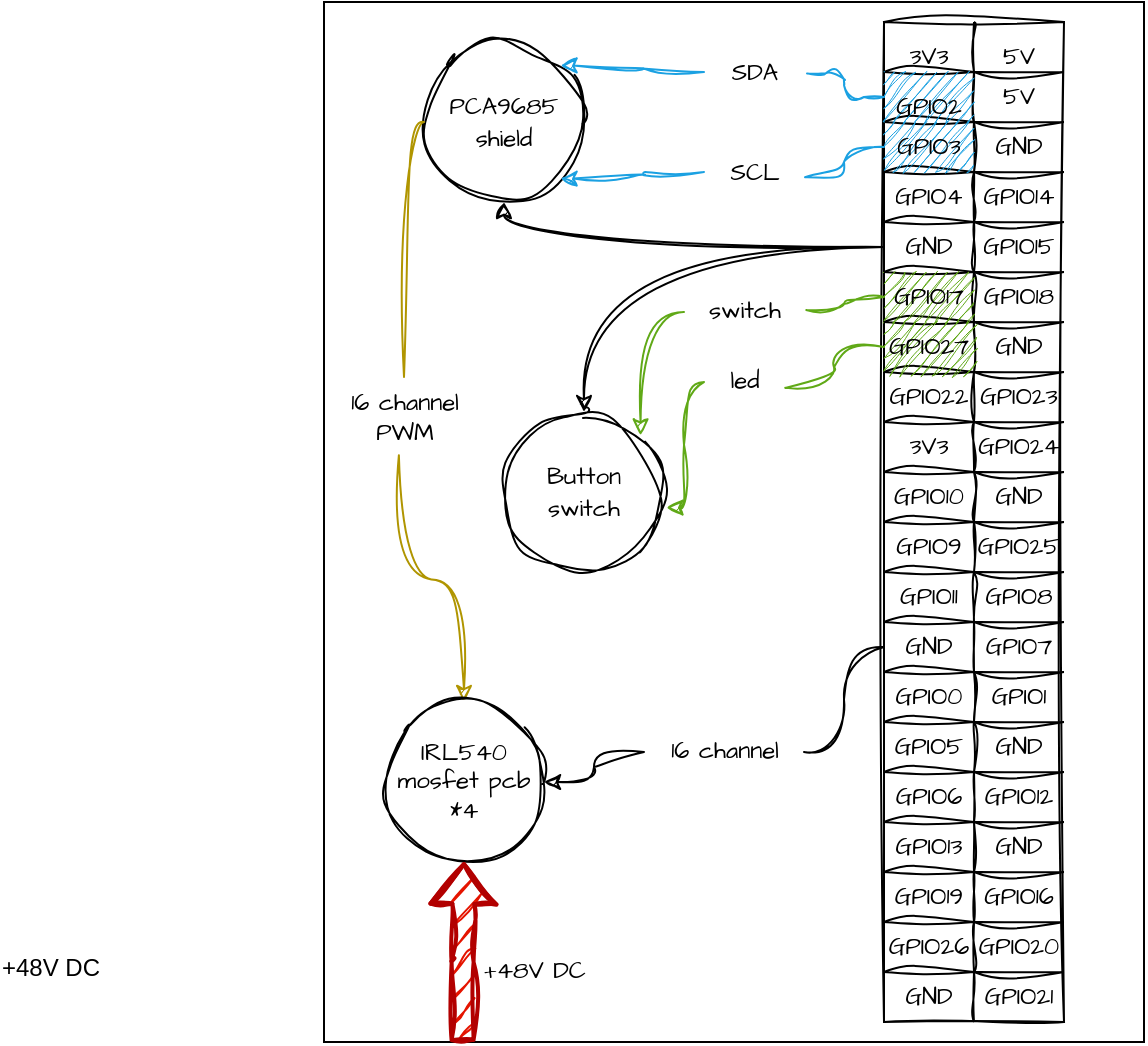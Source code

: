 <mxfile>
    <diagram id="WHN7KJUo0XjJs8HCU2_Z" name="Page-1">
        <mxGraphModel dx="487" dy="577" grid="1" gridSize="10" guides="1" tooltips="1" connect="1" arrows="1" fold="1" page="1" pageScale="1" pageWidth="827" pageHeight="1169" math="0" shadow="0">
            <root>
                <mxCell id="0"/>
                <mxCell id="1" parent="0"/>
                <mxCell id="95" value="" style="rounded=0;whiteSpace=wrap;html=1;fontSize=12;fillStyle=auto;" parent="1" vertex="1">
                    <mxGeometry x="200" y="140" width="410" height="520" as="geometry"/>
                </mxCell>
                <mxCell id="2" value="" style="shape=table;html=1;whiteSpace=wrap;startSize=0;container=1;collapsible=0;childLayout=tableLayout;hachureGap=4;fontFamily=Architects Daughter;fontSource=https%3A%2F%2Ffonts.googleapis.com%2Fcss%3Ffamily%3DArchitects%2BDaughter;fontSize=12;sketch=1;curveFitting=1;jiggle=2;" parent="1" vertex="1">
                    <mxGeometry x="480" y="150" width="90" height="500" as="geometry"/>
                </mxCell>
                <mxCell id="65" style="shape=tableRow;horizontal=0;startSize=0;swimlaneHead=0;swimlaneBody=0;top=0;left=0;bottom=0;right=0;collapsible=0;dropTarget=0;fillColor=none;points=[[0,0.5],[1,0.5]];portConstraint=eastwest;hachureGap=4;fontFamily=Architects Daughter;fontSource=https%3A%2F%2Ffonts.googleapis.com%2Fcss%3Ffamily%3DArchitects%2BDaughter;fontSize=20;sketch=1;curveFitting=1;jiggle=2;" parent="2" vertex="1">
                    <mxGeometry width="90" height="25" as="geometry"/>
                </mxCell>
                <mxCell id="66" value="&lt;font style=&quot;font-size: 12px;&quot;&gt;3V3&lt;/font&gt;" style="shape=partialRectangle;html=1;whiteSpace=wrap;connectable=0;fillColor=none;top=0;left=0;bottom=0;right=0;overflow=hidden;hachureGap=4;fontFamily=Architects Daughter;fontSource=https%3A%2F%2Ffonts.googleapis.com%2Fcss%3Ffamily%3DArchitects%2BDaughter;fontSize=20;sketch=1;curveFitting=1;jiggle=2;" parent="65" vertex="1">
                    <mxGeometry width="45" height="25" as="geometry">
                        <mxRectangle width="45" height="25" as="alternateBounds"/>
                    </mxGeometry>
                </mxCell>
                <mxCell id="67" value="&lt;font style=&quot;font-size: 12px;&quot;&gt;5V&lt;/font&gt;" style="shape=partialRectangle;html=1;whiteSpace=wrap;connectable=0;fillColor=none;top=0;left=0;bottom=0;right=0;overflow=hidden;hachureGap=4;fontFamily=Architects Daughter;fontSource=https%3A%2F%2Ffonts.googleapis.com%2Fcss%3Ffamily%3DArchitects%2BDaughter;fontSize=20;sketch=1;curveFitting=1;jiggle=2;" parent="65" vertex="1">
                    <mxGeometry x="45" width="45" height="25" as="geometry">
                        <mxRectangle width="45" height="25" as="alternateBounds"/>
                    </mxGeometry>
                </mxCell>
                <mxCell id="62" style="shape=tableRow;horizontal=0;startSize=0;swimlaneHead=0;swimlaneBody=0;top=0;left=0;bottom=0;right=0;collapsible=0;dropTarget=0;fillColor=none;points=[[0,0.5],[1,0.5]];portConstraint=eastwest;hachureGap=4;fontFamily=Architects Daughter;fontSource=https%3A%2F%2Ffonts.googleapis.com%2Fcss%3Ffamily%3DArchitects%2BDaughter;fontSize=20;sketch=1;curveFitting=1;jiggle=2;" parent="2" vertex="1">
                    <mxGeometry y="25" width="90" height="25" as="geometry"/>
                </mxCell>
                <mxCell id="63" value="&lt;font color=&quot;#000000&quot; style=&quot;font-size: 12px;&quot;&gt;GPIO2&lt;/font&gt;" style="shape=partialRectangle;html=1;whiteSpace=wrap;connectable=0;fillColor=#1BA1E2;top=0;left=0;bottom=0;right=0;overflow=hidden;hachureGap=4;fontFamily=Architects Daughter;fontSource=https%3A%2F%2Ffonts.googleapis.com%2Fcss%3Ffamily%3DArchitects%2BDaughter;fontSize=20;fontColor=#ffffff;strokeColor=#006EAF;sketch=1;curveFitting=1;jiggle=2;" parent="62" vertex="1">
                    <mxGeometry width="45" height="25" as="geometry">
                        <mxRectangle width="45" height="25" as="alternateBounds"/>
                    </mxGeometry>
                </mxCell>
                <mxCell id="64" value="5V" style="shape=partialRectangle;html=1;whiteSpace=wrap;connectable=0;fillColor=none;top=0;left=0;bottom=0;right=0;overflow=hidden;hachureGap=4;fontFamily=Architects Daughter;fontSource=https%3A%2F%2Ffonts.googleapis.com%2Fcss%3Ffamily%3DArchitects%2BDaughter;fontSize=12;sketch=1;curveFitting=1;jiggle=2;" parent="62" vertex="1">
                    <mxGeometry x="45" width="45" height="25" as="geometry">
                        <mxRectangle width="45" height="25" as="alternateBounds"/>
                    </mxGeometry>
                </mxCell>
                <mxCell id="59" style="shape=tableRow;horizontal=0;startSize=0;swimlaneHead=0;swimlaneBody=0;top=0;left=0;bottom=0;right=0;collapsible=0;dropTarget=0;fillColor=none;points=[[0,0.5],[1,0.5]];portConstraint=eastwest;hachureGap=4;fontFamily=Architects Daughter;fontSource=https%3A%2F%2Ffonts.googleapis.com%2Fcss%3Ffamily%3DArchitects%2BDaughter;fontSize=20;sketch=1;curveFitting=1;jiggle=2;" parent="2" vertex="1">
                    <mxGeometry y="50" width="90" height="25" as="geometry"/>
                </mxCell>
                <mxCell id="60" value="&lt;font color=&quot;#000000&quot;&gt;GPIO3&lt;/font&gt;" style="shape=partialRectangle;html=1;whiteSpace=wrap;connectable=0;fillColor=#1ba1e2;top=0;left=0;bottom=0;right=0;overflow=hidden;hachureGap=4;fontFamily=Architects Daughter;fontSource=https%3A%2F%2Ffonts.googleapis.com%2Fcss%3Ffamily%3DArchitects%2BDaughter;fontSize=12;fontColor=#ffffff;strokeColor=#006EAF;sketch=1;curveFitting=1;jiggle=2;" parent="59" vertex="1">
                    <mxGeometry width="45" height="25" as="geometry">
                        <mxRectangle width="45" height="25" as="alternateBounds"/>
                    </mxGeometry>
                </mxCell>
                <mxCell id="61" value="GND" style="shape=partialRectangle;html=1;whiteSpace=wrap;connectable=0;fillColor=none;top=0;left=0;bottom=0;right=0;overflow=hidden;hachureGap=4;fontFamily=Architects Daughter;fontSource=https%3A%2F%2Ffonts.googleapis.com%2Fcss%3Ffamily%3DArchitects%2BDaughter;fontSize=12;sketch=1;curveFitting=1;jiggle=2;" parent="59" vertex="1">
                    <mxGeometry x="45" width="45" height="25" as="geometry">
                        <mxRectangle width="45" height="25" as="alternateBounds"/>
                    </mxGeometry>
                </mxCell>
                <mxCell id="56" style="shape=tableRow;horizontal=0;startSize=0;swimlaneHead=0;swimlaneBody=0;top=0;left=0;bottom=0;right=0;collapsible=0;dropTarget=0;fillColor=none;points=[[0,0.5],[1,0.5]];portConstraint=eastwest;hachureGap=4;fontFamily=Architects Daughter;fontSource=https%3A%2F%2Ffonts.googleapis.com%2Fcss%3Ffamily%3DArchitects%2BDaughter;fontSize=20;sketch=1;curveFitting=1;jiggle=2;" parent="2" vertex="1">
                    <mxGeometry y="75" width="90" height="25" as="geometry"/>
                </mxCell>
                <mxCell id="57" value="GPIO4" style="shape=partialRectangle;html=1;whiteSpace=wrap;connectable=0;fillColor=none;top=0;left=0;bottom=0;right=0;overflow=hidden;hachureGap=4;fontFamily=Architects Daughter;fontSource=https%3A%2F%2Ffonts.googleapis.com%2Fcss%3Ffamily%3DArchitects%2BDaughter;fontSize=12;sketch=1;curveFitting=1;jiggle=2;" parent="56" vertex="1">
                    <mxGeometry width="45" height="25" as="geometry">
                        <mxRectangle width="45" height="25" as="alternateBounds"/>
                    </mxGeometry>
                </mxCell>
                <mxCell id="58" value="GPIO14" style="shape=partialRectangle;html=1;whiteSpace=wrap;connectable=0;fillColor=none;top=0;left=0;bottom=0;right=0;overflow=hidden;hachureGap=4;fontFamily=Architects Daughter;fontSource=https%3A%2F%2Ffonts.googleapis.com%2Fcss%3Ffamily%3DArchitects%2BDaughter;fontSize=12;sketch=1;curveFitting=1;jiggle=2;" parent="56" vertex="1">
                    <mxGeometry x="45" width="45" height="25" as="geometry">
                        <mxRectangle width="45" height="25" as="alternateBounds"/>
                    </mxGeometry>
                </mxCell>
                <mxCell id="53" style="shape=tableRow;horizontal=0;startSize=0;swimlaneHead=0;swimlaneBody=0;top=0;left=0;bottom=0;right=0;collapsible=0;dropTarget=0;fillColor=none;points=[[0,0.5],[1,0.5]];portConstraint=eastwest;hachureGap=4;fontFamily=Architects Daughter;fontSource=https%3A%2F%2Ffonts.googleapis.com%2Fcss%3Ffamily%3DArchitects%2BDaughter;fontSize=20;sketch=1;curveFitting=1;jiggle=2;" parent="2" vertex="1">
                    <mxGeometry y="100" width="90" height="25" as="geometry"/>
                </mxCell>
                <mxCell id="54" value="GND" style="shape=partialRectangle;html=1;whiteSpace=wrap;connectable=0;fillColor=none;top=0;left=0;bottom=0;right=0;overflow=hidden;hachureGap=4;fontFamily=Architects Daughter;fontSource=https%3A%2F%2Ffonts.googleapis.com%2Fcss%3Ffamily%3DArchitects%2BDaughter;fontSize=12;sketch=1;curveFitting=1;jiggle=2;" parent="53" vertex="1">
                    <mxGeometry width="45" height="25" as="geometry">
                        <mxRectangle width="45" height="25" as="alternateBounds"/>
                    </mxGeometry>
                </mxCell>
                <mxCell id="55" value="GPIO15" style="shape=partialRectangle;html=1;whiteSpace=wrap;connectable=0;fillColor=none;top=0;left=0;bottom=0;right=0;overflow=hidden;hachureGap=4;fontFamily=Architects Daughter;fontSource=https%3A%2F%2Ffonts.googleapis.com%2Fcss%3Ffamily%3DArchitects%2BDaughter;fontSize=12;sketch=1;curveFitting=1;jiggle=2;" parent="53" vertex="1">
                    <mxGeometry x="45" width="45" height="25" as="geometry">
                        <mxRectangle width="45" height="25" as="alternateBounds"/>
                    </mxGeometry>
                </mxCell>
                <mxCell id="50" style="shape=tableRow;horizontal=0;startSize=0;swimlaneHead=0;swimlaneBody=0;top=0;left=0;bottom=0;right=0;collapsible=0;dropTarget=0;fillColor=none;points=[[0,0.5],[1,0.5]];portConstraint=eastwest;hachureGap=4;fontFamily=Architects Daughter;fontSource=https%3A%2F%2Ffonts.googleapis.com%2Fcss%3Ffamily%3DArchitects%2BDaughter;fontSize=20;sketch=1;curveFitting=1;jiggle=2;" parent="2" vertex="1">
                    <mxGeometry y="125" width="90" height="25" as="geometry"/>
                </mxCell>
                <mxCell id="51" value="&lt;font color=&quot;#000000&quot;&gt;GPIO17&lt;/font&gt;" style="shape=partialRectangle;html=1;whiteSpace=wrap;connectable=0;fillColor=#60A917;top=0;left=0;bottom=0;right=0;overflow=hidden;hachureGap=4;fontFamily=Architects Daughter;fontSource=https%3A%2F%2Ffonts.googleapis.com%2Fcss%3Ffamily%3DArchitects%2BDaughter;fontSize=12;fontColor=#ffffff;strokeColor=#2D7600;sketch=1;curveFitting=1;jiggle=2;" parent="50" vertex="1">
                    <mxGeometry width="45" height="25" as="geometry">
                        <mxRectangle width="45" height="25" as="alternateBounds"/>
                    </mxGeometry>
                </mxCell>
                <mxCell id="52" value="GPIO18" style="shape=partialRectangle;html=1;whiteSpace=wrap;connectable=0;fillColor=none;top=0;left=0;bottom=0;right=0;overflow=hidden;hachureGap=4;fontFamily=Architects Daughter;fontSource=https%3A%2F%2Ffonts.googleapis.com%2Fcss%3Ffamily%3DArchitects%2BDaughter;fontSize=12;sketch=1;curveFitting=1;jiggle=2;" parent="50" vertex="1">
                    <mxGeometry x="45" width="45" height="25" as="geometry">
                        <mxRectangle width="45" height="25" as="alternateBounds"/>
                    </mxGeometry>
                </mxCell>
                <mxCell id="47" style="shape=tableRow;horizontal=0;startSize=0;swimlaneHead=0;swimlaneBody=0;top=0;left=0;bottom=0;right=0;collapsible=0;dropTarget=0;fillColor=none;points=[[0,0.5],[1,0.5]];portConstraint=eastwest;hachureGap=4;fontFamily=Architects Daughter;fontSource=https%3A%2F%2Ffonts.googleapis.com%2Fcss%3Ffamily%3DArchitects%2BDaughter;fontSize=20;sketch=1;curveFitting=1;jiggle=2;" parent="2" vertex="1">
                    <mxGeometry y="150" width="90" height="25" as="geometry"/>
                </mxCell>
                <mxCell id="48" value="&lt;font color=&quot;#000000&quot;&gt;GPIO27&lt;/font&gt;" style="shape=partialRectangle;html=1;whiteSpace=wrap;connectable=0;fillColor=#60a917;top=0;left=0;bottom=0;right=0;overflow=hidden;hachureGap=4;fontFamily=Architects Daughter;fontSource=https%3A%2F%2Ffonts.googleapis.com%2Fcss%3Ffamily%3DArchitects%2BDaughter;fontSize=12;fontColor=#ffffff;strokeColor=#2D7600;sketch=1;curveFitting=1;jiggle=2;" parent="47" vertex="1">
                    <mxGeometry width="45" height="25" as="geometry">
                        <mxRectangle width="45" height="25" as="alternateBounds"/>
                    </mxGeometry>
                </mxCell>
                <mxCell id="49" value="GND" style="shape=partialRectangle;html=1;whiteSpace=wrap;connectable=0;fillColor=none;top=0;left=0;bottom=0;right=0;overflow=hidden;hachureGap=4;fontFamily=Architects Daughter;fontSource=https%3A%2F%2Ffonts.googleapis.com%2Fcss%3Ffamily%3DArchitects%2BDaughter;fontSize=12;sketch=1;curveFitting=1;jiggle=2;" parent="47" vertex="1">
                    <mxGeometry x="45" width="45" height="25" as="geometry">
                        <mxRectangle width="45" height="25" as="alternateBounds"/>
                    </mxGeometry>
                </mxCell>
                <mxCell id="44" style="shape=tableRow;horizontal=0;startSize=0;swimlaneHead=0;swimlaneBody=0;top=0;left=0;bottom=0;right=0;collapsible=0;dropTarget=0;fillColor=none;points=[[0,0.5],[1,0.5]];portConstraint=eastwest;hachureGap=4;fontFamily=Architects Daughter;fontSource=https%3A%2F%2Ffonts.googleapis.com%2Fcss%3Ffamily%3DArchitects%2BDaughter;fontSize=20;sketch=1;curveFitting=1;jiggle=2;" parent="2" vertex="1">
                    <mxGeometry y="175" width="90" height="25" as="geometry"/>
                </mxCell>
                <mxCell id="45" value="GPIO22" style="shape=partialRectangle;html=1;whiteSpace=wrap;connectable=0;fillColor=none;top=0;left=0;bottom=0;right=0;overflow=hidden;hachureGap=4;fontFamily=Architects Daughter;fontSource=https%3A%2F%2Ffonts.googleapis.com%2Fcss%3Ffamily%3DArchitects%2BDaughter;fontSize=12;sketch=1;curveFitting=1;jiggle=2;" parent="44" vertex="1">
                    <mxGeometry width="45" height="25" as="geometry">
                        <mxRectangle width="45" height="25" as="alternateBounds"/>
                    </mxGeometry>
                </mxCell>
                <mxCell id="46" value="GPIO23" style="shape=partialRectangle;html=1;whiteSpace=wrap;connectable=0;fillColor=none;top=0;left=0;bottom=0;right=0;overflow=hidden;hachureGap=4;fontFamily=Architects Daughter;fontSource=https%3A%2F%2Ffonts.googleapis.com%2Fcss%3Ffamily%3DArchitects%2BDaughter;fontSize=12;sketch=1;curveFitting=1;jiggle=2;" parent="44" vertex="1">
                    <mxGeometry x="45" width="45" height="25" as="geometry">
                        <mxRectangle width="45" height="25" as="alternateBounds"/>
                    </mxGeometry>
                </mxCell>
                <mxCell id="41" style="shape=tableRow;horizontal=0;startSize=0;swimlaneHead=0;swimlaneBody=0;top=0;left=0;bottom=0;right=0;collapsible=0;dropTarget=0;fillColor=none;points=[[0,0.5],[1,0.5]];portConstraint=eastwest;hachureGap=4;fontFamily=Architects Daughter;fontSource=https%3A%2F%2Ffonts.googleapis.com%2Fcss%3Ffamily%3DArchitects%2BDaughter;fontSize=20;sketch=1;curveFitting=1;jiggle=2;" parent="2" vertex="1">
                    <mxGeometry y="200" width="90" height="25" as="geometry"/>
                </mxCell>
                <mxCell id="42" value="3V3" style="shape=partialRectangle;html=1;whiteSpace=wrap;connectable=0;fillColor=none;top=0;left=0;bottom=0;right=0;overflow=hidden;hachureGap=4;fontFamily=Architects Daughter;fontSource=https%3A%2F%2Ffonts.googleapis.com%2Fcss%3Ffamily%3DArchitects%2BDaughter;fontSize=12;sketch=1;curveFitting=1;jiggle=2;" parent="41" vertex="1">
                    <mxGeometry width="45" height="25" as="geometry">
                        <mxRectangle width="45" height="25" as="alternateBounds"/>
                    </mxGeometry>
                </mxCell>
                <mxCell id="43" value="GPIO24" style="shape=partialRectangle;html=1;whiteSpace=wrap;connectable=0;fillColor=none;top=0;left=0;bottom=0;right=0;overflow=hidden;hachureGap=4;fontFamily=Architects Daughter;fontSource=https%3A%2F%2Ffonts.googleapis.com%2Fcss%3Ffamily%3DArchitects%2BDaughter;fontSize=12;sketch=1;curveFitting=1;jiggle=2;" parent="41" vertex="1">
                    <mxGeometry x="45" width="45" height="25" as="geometry">
                        <mxRectangle width="45" height="25" as="alternateBounds"/>
                    </mxGeometry>
                </mxCell>
                <mxCell id="38" style="shape=tableRow;horizontal=0;startSize=0;swimlaneHead=0;swimlaneBody=0;top=0;left=0;bottom=0;right=0;collapsible=0;dropTarget=0;fillColor=none;points=[[0,0.5],[1,0.5]];portConstraint=eastwest;hachureGap=4;fontFamily=Architects Daughter;fontSource=https%3A%2F%2Ffonts.googleapis.com%2Fcss%3Ffamily%3DArchitects%2BDaughter;fontSize=20;sketch=1;curveFitting=1;jiggle=2;" parent="2" vertex="1">
                    <mxGeometry y="225" width="90" height="25" as="geometry"/>
                </mxCell>
                <mxCell id="39" value="GPIO10" style="shape=partialRectangle;html=1;whiteSpace=wrap;connectable=0;fillColor=none;top=0;left=0;bottom=0;right=0;overflow=hidden;hachureGap=4;fontFamily=Architects Daughter;fontSource=https%3A%2F%2Ffonts.googleapis.com%2Fcss%3Ffamily%3DArchitects%2BDaughter;fontSize=12;sketch=1;curveFitting=1;jiggle=2;" parent="38" vertex="1">
                    <mxGeometry width="45" height="25" as="geometry">
                        <mxRectangle width="45" height="25" as="alternateBounds"/>
                    </mxGeometry>
                </mxCell>
                <mxCell id="40" value="GND" style="shape=partialRectangle;html=1;whiteSpace=wrap;connectable=0;fillColor=none;top=0;left=0;bottom=0;right=0;overflow=hidden;hachureGap=4;fontFamily=Architects Daughter;fontSource=https%3A%2F%2Ffonts.googleapis.com%2Fcss%3Ffamily%3DArchitects%2BDaughter;fontSize=12;sketch=1;curveFitting=1;jiggle=2;" parent="38" vertex="1">
                    <mxGeometry x="45" width="45" height="25" as="geometry">
                        <mxRectangle width="45" height="25" as="alternateBounds"/>
                    </mxGeometry>
                </mxCell>
                <mxCell id="35" style="shape=tableRow;horizontal=0;startSize=0;swimlaneHead=0;swimlaneBody=0;top=0;left=0;bottom=0;right=0;collapsible=0;dropTarget=0;fillColor=none;points=[[0,0.5],[1,0.5]];portConstraint=eastwest;hachureGap=4;fontFamily=Architects Daughter;fontSource=https%3A%2F%2Ffonts.googleapis.com%2Fcss%3Ffamily%3DArchitects%2BDaughter;fontSize=20;sketch=1;curveFitting=1;jiggle=2;" parent="2" vertex="1">
                    <mxGeometry y="250" width="90" height="25" as="geometry"/>
                </mxCell>
                <mxCell id="36" value="GPIO9" style="shape=partialRectangle;html=1;whiteSpace=wrap;connectable=0;fillColor=none;top=0;left=0;bottom=0;right=0;overflow=hidden;hachureGap=4;fontFamily=Architects Daughter;fontSource=https%3A%2F%2Ffonts.googleapis.com%2Fcss%3Ffamily%3DArchitects%2BDaughter;fontSize=12;sketch=1;curveFitting=1;jiggle=2;" parent="35" vertex="1">
                    <mxGeometry width="45" height="25" as="geometry">
                        <mxRectangle width="45" height="25" as="alternateBounds"/>
                    </mxGeometry>
                </mxCell>
                <mxCell id="37" value="GPIO25" style="shape=partialRectangle;html=1;whiteSpace=wrap;connectable=0;fillColor=none;top=0;left=0;bottom=0;right=0;overflow=hidden;hachureGap=4;fontFamily=Architects Daughter;fontSource=https%3A%2F%2Ffonts.googleapis.com%2Fcss%3Ffamily%3DArchitects%2BDaughter;fontSize=12;sketch=1;curveFitting=1;jiggle=2;" parent="35" vertex="1">
                    <mxGeometry x="45" width="45" height="25" as="geometry">
                        <mxRectangle width="45" height="25" as="alternateBounds"/>
                    </mxGeometry>
                </mxCell>
                <mxCell id="32" style="shape=tableRow;horizontal=0;startSize=0;swimlaneHead=0;swimlaneBody=0;top=0;left=0;bottom=0;right=0;collapsible=0;dropTarget=0;fillColor=none;points=[[0,0.5],[1,0.5]];portConstraint=eastwest;hachureGap=4;fontFamily=Architects Daughter;fontSource=https%3A%2F%2Ffonts.googleapis.com%2Fcss%3Ffamily%3DArchitects%2BDaughter;fontSize=20;sketch=1;curveFitting=1;jiggle=2;" parent="2" vertex="1">
                    <mxGeometry y="275" width="90" height="25" as="geometry"/>
                </mxCell>
                <mxCell id="33" value="GPIO11" style="shape=partialRectangle;html=1;whiteSpace=wrap;connectable=0;fillColor=none;top=0;left=0;bottom=0;right=0;overflow=hidden;hachureGap=4;fontFamily=Architects Daughter;fontSource=https%3A%2F%2Ffonts.googleapis.com%2Fcss%3Ffamily%3DArchitects%2BDaughter;fontSize=12;sketch=1;curveFitting=1;jiggle=2;" parent="32" vertex="1">
                    <mxGeometry width="45" height="25" as="geometry">
                        <mxRectangle width="45" height="25" as="alternateBounds"/>
                    </mxGeometry>
                </mxCell>
                <mxCell id="34" value="GPIO8" style="shape=partialRectangle;html=1;whiteSpace=wrap;connectable=0;fillColor=none;top=0;left=0;bottom=0;right=0;overflow=hidden;hachureGap=4;fontFamily=Architects Daughter;fontSource=https%3A%2F%2Ffonts.googleapis.com%2Fcss%3Ffamily%3DArchitects%2BDaughter;fontSize=12;sketch=1;curveFitting=1;jiggle=2;" parent="32" vertex="1">
                    <mxGeometry x="45" width="45" height="25" as="geometry">
                        <mxRectangle width="45" height="25" as="alternateBounds"/>
                    </mxGeometry>
                </mxCell>
                <mxCell id="29" style="shape=tableRow;horizontal=0;startSize=0;swimlaneHead=0;swimlaneBody=0;top=0;left=0;bottom=0;right=0;collapsible=0;dropTarget=0;fillColor=none;points=[[0,0.5],[1,0.5]];portConstraint=eastwest;hachureGap=4;fontFamily=Architects Daughter;fontSource=https%3A%2F%2Ffonts.googleapis.com%2Fcss%3Ffamily%3DArchitects%2BDaughter;fontSize=20;sketch=1;curveFitting=1;jiggle=2;" parent="2" vertex="1">
                    <mxGeometry y="300" width="90" height="25" as="geometry"/>
                </mxCell>
                <mxCell id="30" value="GND" style="shape=partialRectangle;html=1;whiteSpace=wrap;connectable=0;fillColor=none;top=0;left=0;bottom=0;right=0;overflow=hidden;hachureGap=4;fontFamily=Architects Daughter;fontSource=https%3A%2F%2Ffonts.googleapis.com%2Fcss%3Ffamily%3DArchitects%2BDaughter;fontSize=12;sketch=1;curveFitting=1;jiggle=2;" parent="29" vertex="1">
                    <mxGeometry width="45" height="25" as="geometry">
                        <mxRectangle width="45" height="25" as="alternateBounds"/>
                    </mxGeometry>
                </mxCell>
                <mxCell id="31" value="GPIO7" style="shape=partialRectangle;html=1;whiteSpace=wrap;connectable=0;fillColor=none;top=0;left=0;bottom=0;right=0;overflow=hidden;hachureGap=4;fontFamily=Architects Daughter;fontSource=https%3A%2F%2Ffonts.googleapis.com%2Fcss%3Ffamily%3DArchitects%2BDaughter;fontSize=12;sketch=1;curveFitting=1;jiggle=2;" parent="29" vertex="1">
                    <mxGeometry x="45" width="45" height="25" as="geometry">
                        <mxRectangle width="45" height="25" as="alternateBounds"/>
                    </mxGeometry>
                </mxCell>
                <mxCell id="26" style="shape=tableRow;horizontal=0;startSize=0;swimlaneHead=0;swimlaneBody=0;top=0;left=0;bottom=0;right=0;collapsible=0;dropTarget=0;fillColor=none;points=[[0,0.5],[1,0.5]];portConstraint=eastwest;hachureGap=4;fontFamily=Architects Daughter;fontSource=https%3A%2F%2Ffonts.googleapis.com%2Fcss%3Ffamily%3DArchitects%2BDaughter;fontSize=20;sketch=1;curveFitting=1;jiggle=2;" parent="2" vertex="1">
                    <mxGeometry y="325" width="90" height="25" as="geometry"/>
                </mxCell>
                <mxCell id="27" value="GPIO0" style="shape=partialRectangle;html=1;whiteSpace=wrap;connectable=0;fillColor=none;top=0;left=0;bottom=0;right=0;overflow=hidden;hachureGap=4;fontFamily=Architects Daughter;fontSource=https%3A%2F%2Ffonts.googleapis.com%2Fcss%3Ffamily%3DArchitects%2BDaughter;fontSize=12;sketch=1;curveFitting=1;jiggle=2;" parent="26" vertex="1">
                    <mxGeometry width="45" height="25" as="geometry">
                        <mxRectangle width="45" height="25" as="alternateBounds"/>
                    </mxGeometry>
                </mxCell>
                <mxCell id="28" value="GPIO1" style="shape=partialRectangle;html=1;whiteSpace=wrap;connectable=0;fillColor=none;top=0;left=0;bottom=0;right=0;overflow=hidden;hachureGap=4;fontFamily=Architects Daughter;fontSource=https%3A%2F%2Ffonts.googleapis.com%2Fcss%3Ffamily%3DArchitects%2BDaughter;fontSize=12;sketch=1;curveFitting=1;jiggle=2;" parent="26" vertex="1">
                    <mxGeometry x="45" width="45" height="25" as="geometry">
                        <mxRectangle width="45" height="25" as="alternateBounds"/>
                    </mxGeometry>
                </mxCell>
                <mxCell id="23" style="shape=tableRow;horizontal=0;startSize=0;swimlaneHead=0;swimlaneBody=0;top=0;left=0;bottom=0;right=0;collapsible=0;dropTarget=0;fillColor=none;points=[[0,0.5],[1,0.5]];portConstraint=eastwest;hachureGap=4;fontFamily=Architects Daughter;fontSource=https%3A%2F%2Ffonts.googleapis.com%2Fcss%3Ffamily%3DArchitects%2BDaughter;fontSize=20;sketch=1;curveFitting=1;jiggle=2;" parent="2" vertex="1">
                    <mxGeometry y="350" width="90" height="25" as="geometry"/>
                </mxCell>
                <mxCell id="24" value="GPIO5" style="shape=partialRectangle;html=1;whiteSpace=wrap;connectable=0;fillColor=none;top=0;left=0;bottom=0;right=0;overflow=hidden;hachureGap=4;fontFamily=Architects Daughter;fontSource=https%3A%2F%2Ffonts.googleapis.com%2Fcss%3Ffamily%3DArchitects%2BDaughter;fontSize=12;sketch=1;curveFitting=1;jiggle=2;" parent="23" vertex="1">
                    <mxGeometry width="45" height="25" as="geometry">
                        <mxRectangle width="45" height="25" as="alternateBounds"/>
                    </mxGeometry>
                </mxCell>
                <mxCell id="25" value="GND" style="shape=partialRectangle;html=1;whiteSpace=wrap;connectable=0;fillColor=none;top=0;left=0;bottom=0;right=0;overflow=hidden;hachureGap=4;fontFamily=Architects Daughter;fontSource=https%3A%2F%2Ffonts.googleapis.com%2Fcss%3Ffamily%3DArchitects%2BDaughter;fontSize=12;sketch=1;curveFitting=1;jiggle=2;" parent="23" vertex="1">
                    <mxGeometry x="45" width="45" height="25" as="geometry">
                        <mxRectangle width="45" height="25" as="alternateBounds"/>
                    </mxGeometry>
                </mxCell>
                <mxCell id="20" style="shape=tableRow;horizontal=0;startSize=0;swimlaneHead=0;swimlaneBody=0;top=0;left=0;bottom=0;right=0;collapsible=0;dropTarget=0;fillColor=none;points=[[0,0.5],[1,0.5]];portConstraint=eastwest;hachureGap=4;fontFamily=Architects Daughter;fontSource=https%3A%2F%2Ffonts.googleapis.com%2Fcss%3Ffamily%3DArchitects%2BDaughter;fontSize=20;sketch=1;curveFitting=1;jiggle=2;" parent="2" vertex="1">
                    <mxGeometry y="375" width="90" height="25" as="geometry"/>
                </mxCell>
                <mxCell id="21" value="GPIO6" style="shape=partialRectangle;html=1;whiteSpace=wrap;connectable=0;fillColor=none;top=0;left=0;bottom=0;right=0;overflow=hidden;hachureGap=4;fontFamily=Architects Daughter;fontSource=https%3A%2F%2Ffonts.googleapis.com%2Fcss%3Ffamily%3DArchitects%2BDaughter;fontSize=12;sketch=1;curveFitting=1;jiggle=2;" parent="20" vertex="1">
                    <mxGeometry width="45" height="25" as="geometry">
                        <mxRectangle width="45" height="25" as="alternateBounds"/>
                    </mxGeometry>
                </mxCell>
                <mxCell id="22" value="GPIO12" style="shape=partialRectangle;html=1;whiteSpace=wrap;connectable=0;fillColor=none;top=0;left=0;bottom=0;right=0;overflow=hidden;hachureGap=4;fontFamily=Architects Daughter;fontSource=https%3A%2F%2Ffonts.googleapis.com%2Fcss%3Ffamily%3DArchitects%2BDaughter;fontSize=12;sketch=1;curveFitting=1;jiggle=2;" parent="20" vertex="1">
                    <mxGeometry x="45" width="45" height="25" as="geometry">
                        <mxRectangle width="45" height="25" as="alternateBounds"/>
                    </mxGeometry>
                </mxCell>
                <mxCell id="3" value="" style="shape=tableRow;horizontal=0;startSize=0;swimlaneHead=0;swimlaneBody=0;top=0;left=0;bottom=0;right=0;collapsible=0;dropTarget=0;fillColor=none;points=[[0,0.5],[1,0.5]];portConstraint=eastwest;hachureGap=4;fontFamily=Architects Daughter;fontSource=https%3A%2F%2Ffonts.googleapis.com%2Fcss%3Ffamily%3DArchitects%2BDaughter;fontSize=20;sketch=1;curveFitting=1;jiggle=2;" parent="2" vertex="1">
                    <mxGeometry y="400" width="90" height="25" as="geometry"/>
                </mxCell>
                <mxCell id="4" value="GPIO13" style="shape=partialRectangle;html=1;whiteSpace=wrap;connectable=0;fillColor=none;top=0;left=0;bottom=0;right=0;overflow=hidden;hachureGap=4;fontFamily=Architects Daughter;fontSource=https%3A%2F%2Ffonts.googleapis.com%2Fcss%3Ffamily%3DArchitects%2BDaughter;fontSize=12;sketch=1;curveFitting=1;jiggle=2;" parent="3" vertex="1">
                    <mxGeometry width="45" height="25" as="geometry">
                        <mxRectangle width="45" height="25" as="alternateBounds"/>
                    </mxGeometry>
                </mxCell>
                <mxCell id="5" value="GND" style="shape=partialRectangle;html=1;whiteSpace=wrap;connectable=0;fillColor=none;top=0;left=0;bottom=0;right=0;overflow=hidden;hachureGap=4;fontFamily=Architects Daughter;fontSource=https%3A%2F%2Ffonts.googleapis.com%2Fcss%3Ffamily%3DArchitects%2BDaughter;fontSize=12;sketch=1;curveFitting=1;jiggle=2;" parent="3" vertex="1">
                    <mxGeometry x="45" width="45" height="25" as="geometry">
                        <mxRectangle width="45" height="25" as="alternateBounds"/>
                    </mxGeometry>
                </mxCell>
                <mxCell id="15" value="" style="shape=tableRow;horizontal=0;startSize=0;swimlaneHead=0;swimlaneBody=0;top=0;left=0;bottom=0;right=0;collapsible=0;dropTarget=0;fillColor=none;points=[[0,0.5],[1,0.5]];portConstraint=eastwest;hachureGap=4;fontFamily=Architects Daughter;fontSource=https%3A%2F%2Ffonts.googleapis.com%2Fcss%3Ffamily%3DArchitects%2BDaughter;fontSize=20;sketch=1;curveFitting=1;jiggle=2;" parent="2" vertex="1">
                    <mxGeometry y="425" width="90" height="25" as="geometry"/>
                </mxCell>
                <mxCell id="16" value="GPIO19" style="shape=partialRectangle;html=1;whiteSpace=wrap;connectable=0;fillColor=none;top=0;left=0;bottom=0;right=0;overflow=hidden;hachureGap=4;fontFamily=Architects Daughter;fontSource=https%3A%2F%2Ffonts.googleapis.com%2Fcss%3Ffamily%3DArchitects%2BDaughter;fontSize=12;sketch=1;curveFitting=1;jiggle=2;" parent="15" vertex="1">
                    <mxGeometry width="45" height="25" as="geometry">
                        <mxRectangle width="45" height="25" as="alternateBounds"/>
                    </mxGeometry>
                </mxCell>
                <mxCell id="17" value="GPIO16" style="shape=partialRectangle;html=1;whiteSpace=wrap;connectable=0;fillColor=none;top=0;left=0;bottom=0;right=0;overflow=hidden;hachureGap=4;fontFamily=Architects Daughter;fontSource=https%3A%2F%2Ffonts.googleapis.com%2Fcss%3Ffamily%3DArchitects%2BDaughter;fontSize=12;sketch=1;curveFitting=1;jiggle=2;" parent="15" vertex="1">
                    <mxGeometry x="45" width="45" height="25" as="geometry">
                        <mxRectangle width="45" height="25" as="alternateBounds"/>
                    </mxGeometry>
                </mxCell>
                <mxCell id="11" value="" style="shape=tableRow;horizontal=0;startSize=0;swimlaneHead=0;swimlaneBody=0;top=0;left=0;bottom=0;right=0;collapsible=0;dropTarget=0;fillColor=none;points=[[0,0.5],[1,0.5]];portConstraint=eastwest;hachureGap=4;fontFamily=Architects Daughter;fontSource=https%3A%2F%2Ffonts.googleapis.com%2Fcss%3Ffamily%3DArchitects%2BDaughter;fontSize=20;sketch=1;curveFitting=1;jiggle=2;" parent="2" vertex="1">
                    <mxGeometry y="450" width="90" height="25" as="geometry"/>
                </mxCell>
                <mxCell id="12" value="GPIO26" style="shape=partialRectangle;html=1;whiteSpace=wrap;connectable=0;fillColor=none;top=0;left=0;bottom=0;right=0;overflow=hidden;hachureGap=4;fontFamily=Architects Daughter;fontSource=https%3A%2F%2Ffonts.googleapis.com%2Fcss%3Ffamily%3DArchitects%2BDaughter;fontSize=12;sketch=1;curveFitting=1;jiggle=2;" parent="11" vertex="1">
                    <mxGeometry width="45" height="25" as="geometry">
                        <mxRectangle width="45" height="25" as="alternateBounds"/>
                    </mxGeometry>
                </mxCell>
                <mxCell id="13" value="GPIO20" style="shape=partialRectangle;html=1;whiteSpace=wrap;connectable=0;fillColor=none;top=0;left=0;bottom=0;right=0;overflow=hidden;hachureGap=4;fontFamily=Architects Daughter;fontSource=https%3A%2F%2Ffonts.googleapis.com%2Fcss%3Ffamily%3DArchitects%2BDaughter;fontSize=12;sketch=1;curveFitting=1;jiggle=2;" parent="11" vertex="1">
                    <mxGeometry x="45" width="45" height="25" as="geometry">
                        <mxRectangle width="45" height="25" as="alternateBounds"/>
                    </mxGeometry>
                </mxCell>
                <mxCell id="7" value="" style="shape=tableRow;horizontal=0;startSize=0;swimlaneHead=0;swimlaneBody=0;top=0;left=0;bottom=0;right=0;collapsible=0;dropTarget=0;fillColor=none;points=[[0,0.5],[1,0.5]];portConstraint=eastwest;hachureGap=4;fontFamily=Architects Daughter;fontSource=https%3A%2F%2Ffonts.googleapis.com%2Fcss%3Ffamily%3DArchitects%2BDaughter;fontSize=20;sketch=1;curveFitting=1;jiggle=2;" parent="2" vertex="1">
                    <mxGeometry y="475" width="90" height="25" as="geometry"/>
                </mxCell>
                <mxCell id="8" value="GND" style="shape=partialRectangle;html=1;whiteSpace=wrap;connectable=0;fillColor=none;top=0;left=0;bottom=0;right=0;overflow=hidden;hachureGap=4;fontFamily=Architects Daughter;fontSource=https%3A%2F%2Ffonts.googleapis.com%2Fcss%3Ffamily%3DArchitects%2BDaughter;fontSize=12;sketch=1;curveFitting=1;jiggle=2;" parent="7" vertex="1">
                    <mxGeometry width="45" height="25" as="geometry">
                        <mxRectangle width="45" height="25" as="alternateBounds"/>
                    </mxGeometry>
                </mxCell>
                <mxCell id="9" value="GPIO21" style="shape=partialRectangle;html=1;whiteSpace=wrap;connectable=0;fillColor=none;top=0;left=0;bottom=0;right=0;overflow=hidden;hachureGap=4;fontFamily=Architects Daughter;fontSource=https%3A%2F%2Ffonts.googleapis.com%2Fcss%3Ffamily%3DArchitects%2BDaughter;fontSize=12;sketch=1;curveFitting=1;jiggle=2;" parent="7" vertex="1">
                    <mxGeometry x="45" width="45" height="25" as="geometry">
                        <mxRectangle width="45" height="25" as="alternateBounds"/>
                    </mxGeometry>
                </mxCell>
                <mxCell id="89" style="edgeStyle=orthogonalEdgeStyle;curved=1;html=1;exitX=0.468;exitY=0.977;exitDx=0;exitDy=0;entryX=0.5;entryY=0;entryDx=0;entryDy=0;fontSize=12;elbow=vertical;startArrow=none;exitPerimeter=0;sketch=1;curveFitting=1;jiggle=2;fillColor=#e3c800;strokeColor=#B09500;" parent="1" source="90" target="88" edge="1">
                    <mxGeometry relative="1" as="geometry"/>
                </mxCell>
                <mxCell id="70" value="&lt;font data-font-src=&quot;https://fonts.googleapis.com/css?family=Architects+Daughter&quot; face=&quot;Architects Daughter&quot;&gt;PCA9685&lt;br&gt;shield&lt;/font&gt;" style="ellipse;whiteSpace=wrap;html=1;aspect=fixed;fontSize=12;sketch=1;curveFitting=1;jiggle=2;" parent="1" vertex="1">
                    <mxGeometry x="250" y="160" width="80" height="80" as="geometry"/>
                </mxCell>
                <mxCell id="71" style="edgeStyle=orthogonalEdgeStyle;html=1;exitX=0;exitY=0.5;exitDx=0;exitDy=0;entryX=1;entryY=0;entryDx=0;entryDy=0;fontSize=12;startArrow=none;curved=1;sketch=1;curveFitting=1;jiggle=2;strokeColor=#1BA1E2;" parent="1" source="74" target="70" edge="1">
                    <mxGeometry relative="1" as="geometry"/>
                </mxCell>
                <mxCell id="72" style="edgeStyle=orthogonalEdgeStyle;html=1;exitX=0;exitY=0.5;exitDx=0;exitDy=0;entryX=1;entryY=1;entryDx=0;entryDy=0;fontSize=12;startArrow=none;curved=1;sketch=1;curveFitting=1;jiggle=2;strokeColor=#1BA1E2;" parent="1" source="77" target="70" edge="1">
                    <mxGeometry relative="1" as="geometry"/>
                </mxCell>
                <mxCell id="76" value="" style="html=1;exitX=0;exitY=0.5;exitDx=0;exitDy=0;entryX=1.03;entryY=0.524;entryDx=0;entryDy=0;fontSize=12;endArrow=none;entryPerimeter=0;edgeStyle=orthogonalEdgeStyle;sketch=1;curveFitting=1;jiggle=2;strokeColor=#1BA1E2;" parent="1" source="62" target="74" edge="1">
                    <mxGeometry relative="1" as="geometry">
                        <mxPoint x="480" y="187.5" as="sourcePoint"/>
                        <mxPoint x="338.284" y="171.716" as="targetPoint"/>
                    </mxGeometry>
                </mxCell>
                <mxCell id="74" value="&lt;font data-font-src=&quot;https://fonts.googleapis.com/css?family=Architects+Daughter&quot; face=&quot;Architects Daughter&quot;&gt;SDA&lt;/font&gt;" style="text;html=1;align=center;verticalAlign=middle;resizable=0;points=[];autosize=1;strokeColor=none;fillColor=none;fontSize=12;sketch=1;curveFitting=1;jiggle=2;" parent="1" vertex="1">
                    <mxGeometry x="390" y="160" width="50" height="30" as="geometry"/>
                </mxCell>
                <mxCell id="78" value="" style="edgeStyle=orthogonalEdgeStyle;html=1;exitX=0;exitY=0.5;exitDx=0;exitDy=0;entryX=1.01;entryY=0.587;entryDx=0;entryDy=0;fontSize=12;endArrow=none;entryPerimeter=0;curved=1;sketch=1;curveFitting=1;jiggle=2;strokeColor=#1BA1E2;" parent="1" source="59" target="77" edge="1">
                    <mxGeometry relative="1" as="geometry">
                        <mxPoint x="480" y="212.5" as="sourcePoint"/>
                        <mxPoint x="338.284" y="228.284" as="targetPoint"/>
                    </mxGeometry>
                </mxCell>
                <mxCell id="77" value="&lt;font data-font-src=&quot;https://fonts.googleapis.com/css?family=Architects+Daughter&quot; face=&quot;Architects Daughter&quot;&gt;SCL&lt;/font&gt;" style="text;html=1;align=center;verticalAlign=middle;resizable=0;points=[];autosize=1;strokeColor=none;fillColor=none;fontSize=12;sketch=1;curveFitting=1;jiggle=2;" parent="1" vertex="1">
                    <mxGeometry x="390" y="210" width="50" height="30" as="geometry"/>
                </mxCell>
                <mxCell id="79" style="edgeStyle=orthogonalEdgeStyle;curved=1;html=1;exitX=0;exitY=0.5;exitDx=0;exitDy=0;entryX=0.5;entryY=1;entryDx=0;entryDy=0;fontSize=12;elbow=vertical;sketch=1;curveFitting=1;jiggle=2;" parent="1" source="53" target="70" edge="1">
                    <mxGeometry relative="1" as="geometry"/>
                </mxCell>
                <mxCell id="80" value="&lt;font data-font-src=&quot;https://fonts.googleapis.com/css?family=Architects+Daughter&quot; face=&quot;Architects Daughter&quot;&gt;Button&lt;br&gt;switch&lt;/font&gt;" style="ellipse;whiteSpace=wrap;html=1;aspect=fixed;fontSize=12;sketch=1;curveFitting=1;jiggle=2;" parent="1" vertex="1">
                    <mxGeometry x="290" y="345" width="80" height="80" as="geometry"/>
                </mxCell>
                <mxCell id="81" style="edgeStyle=orthogonalEdgeStyle;curved=1;html=1;exitX=0;exitY=0.5;exitDx=0;exitDy=0;entryX=1;entryY=0;entryDx=0;entryDy=0;fontSize=12;elbow=vertical;startArrow=none;sketch=1;curveFitting=1;jiggle=2;strokeColor=#60A917;" parent="1" source="84" target="80" edge="1">
                    <mxGeometry relative="1" as="geometry"/>
                </mxCell>
                <mxCell id="82" style="edgeStyle=orthogonalEdgeStyle;curved=1;html=1;exitX=0;exitY=0.5;exitDx=0;exitDy=0;entryX=1.015;entryY=0.598;entryDx=0;entryDy=0;entryPerimeter=0;fontSize=12;elbow=vertical;startArrow=none;sketch=1;curveFitting=1;jiggle=2;strokeColor=#60A917;" parent="1" source="86" target="80" edge="1">
                    <mxGeometry relative="1" as="geometry"/>
                </mxCell>
                <mxCell id="83" style="edgeStyle=orthogonalEdgeStyle;curved=1;html=1;exitX=0;exitY=0.5;exitDx=0;exitDy=0;entryX=0.5;entryY=0;entryDx=0;entryDy=0;fontSize=12;elbow=vertical;sketch=1;curveFitting=1;jiggle=2;" parent="1" source="53" target="80" edge="1">
                    <mxGeometry relative="1" as="geometry"/>
                </mxCell>
                <mxCell id="85" value="" style="edgeStyle=orthogonalEdgeStyle;curved=1;html=1;exitX=0;exitY=0.5;exitDx=0;exitDy=0;entryX=1.019;entryY=0.467;entryDx=0;entryDy=0;fontSize=12;elbow=vertical;endArrow=none;entryPerimeter=0;sketch=1;curveFitting=1;jiggle=2;strokeColor=#60A917;" parent="1" source="50" target="84" edge="1">
                    <mxGeometry relative="1" as="geometry">
                        <mxPoint x="480" y="287.5" as="sourcePoint"/>
                        <mxPoint x="338.284" y="301.716" as="targetPoint"/>
                    </mxGeometry>
                </mxCell>
                <mxCell id="84" value="switch" style="text;html=1;align=center;verticalAlign=middle;resizable=0;points=[];autosize=1;strokeColor=none;fillColor=none;fontSize=12;sketch=1;curveFitting=1;jiggle=2;fontFamily=Architects Daughter;fontSource=https%3A%2F%2Ffonts.googleapis.com%2Fcss%3Ffamily%3DArchitects%2BDaughter;" parent="1" vertex="1">
                    <mxGeometry x="380" y="280" width="60" height="30" as="geometry"/>
                </mxCell>
                <mxCell id="87" value="" style="edgeStyle=orthogonalEdgeStyle;curved=1;html=1;exitX=0;exitY=0.5;exitDx=0;exitDy=0;entryX=1.015;entryY=0.598;entryDx=0;entryDy=0;entryPerimeter=0;fontSize=12;elbow=vertical;endArrow=none;sketch=1;curveFitting=1;jiggle=2;strokeColor=#60A917;" parent="1" source="47" target="86" edge="1">
                    <mxGeometry relative="1" as="geometry">
                        <mxPoint x="480" y="312.5" as="sourcePoint"/>
                        <mxPoint x="351.2" y="337.84" as="targetPoint"/>
                    </mxGeometry>
                </mxCell>
                <mxCell id="86" value="led" style="text;html=1;align=center;verticalAlign=middle;resizable=0;points=[];autosize=1;strokeColor=none;fillColor=none;fontSize=12;sketch=1;curveFitting=1;jiggle=2;fontFamily=Architects Daughter;fontSource=https%3A%2F%2Ffonts.googleapis.com%2Fcss%3Ffamily%3DArchitects%2BDaughter;" parent="1" vertex="1">
                    <mxGeometry x="390" y="315" width="40" height="30" as="geometry"/>
                </mxCell>
                <mxCell id="88" value="IRL540&lt;br&gt;mosfet pcb&lt;br&gt;*4" style="ellipse;whiteSpace=wrap;html=1;aspect=fixed;fontSize=12;sketch=1;curveFitting=1;jiggle=2;fontFamily=Architects Daughter;fontSource=https%3A%2F%2Ffonts.googleapis.com%2Fcss%3Ffamily%3DArchitects%2BDaughter;" parent="1" vertex="1">
                    <mxGeometry x="230" y="490" width="80" height="80" as="geometry"/>
                </mxCell>
                <mxCell id="91" value="" style="edgeStyle=orthogonalEdgeStyle;curved=1;html=1;exitX=0;exitY=0.5;exitDx=0;exitDy=0;entryX=0.5;entryY=0;entryDx=0;entryDy=0;fontSize=12;elbow=vertical;endArrow=none;sketch=1;curveFitting=1;jiggle=2;fillColor=#e3c800;strokeColor=#B09500;" parent="1" source="70" target="90" edge="1">
                    <mxGeometry relative="1" as="geometry">
                        <mxPoint x="260" y="250" as="sourcePoint"/>
                        <mxPoint x="210" y="480" as="targetPoint"/>
                    </mxGeometry>
                </mxCell>
                <mxCell id="90" value="16 channel&lt;br&gt;PWM" style="text;html=1;align=center;verticalAlign=middle;resizable=0;points=[];autosize=1;strokeColor=none;fillColor=none;fontSize=12;sketch=1;curveFitting=1;jiggle=2;fontFamily=Architects Daughter;fontSource=https%3A%2F%2Ffonts.googleapis.com%2Fcss%3Ffamily%3DArchitects%2BDaughter;" parent="1" vertex="1">
                    <mxGeometry x="200" y="327.5" width="80" height="40" as="geometry"/>
                </mxCell>
                <mxCell id="92" style="edgeStyle=orthogonalEdgeStyle;curved=1;html=1;exitX=0;exitY=0.5;exitDx=0;exitDy=0;entryX=1;entryY=0.5;entryDx=0;entryDy=0;fontSize=12;elbow=vertical;startArrow=none;sketch=1;curveFitting=1;jiggle=2;strokeColor=#000000;" parent="1" source="93" target="88" edge="1">
                    <mxGeometry relative="1" as="geometry"/>
                </mxCell>
                <mxCell id="94" value="" style="edgeStyle=orthogonalEdgeStyle;curved=1;html=1;exitX=0;exitY=0.5;exitDx=0;exitDy=0;entryX=1;entryY=0.5;entryDx=0;entryDy=0;fontSize=12;elbow=vertical;endArrow=none;sketch=1;curveFitting=1;jiggle=2;strokeColor=#000000;" parent="1" source="29" target="93" edge="1">
                    <mxGeometry relative="1" as="geometry">
                        <mxPoint x="480" y="462.5" as="sourcePoint"/>
                        <mxPoint x="260" y="460" as="targetPoint"/>
                    </mxGeometry>
                </mxCell>
                <mxCell id="93" value="16 channel" style="text;html=1;align=center;verticalAlign=middle;resizable=0;points=[];autosize=1;strokeColor=none;fillColor=none;fontSize=12;sketch=1;curveFitting=1;jiggle=2;fontFamily=Architects Daughter;fontSource=https%3A%2F%2Ffonts.googleapis.com%2Fcss%3Ffamily%3DArchitects%2BDaughter;" parent="1" vertex="1">
                    <mxGeometry x="360" y="500" width="80" height="30" as="geometry"/>
                </mxCell>
                <mxCell id="96" value="" style="shape=flexArrow;endArrow=classic;html=1;strokeWidth=2;fontSize=12;entryX=0.5;entryY=1;entryDx=0;entryDy=0;edgeStyle=orthogonalEdgeStyle;exitX=0.169;exitY=1;exitDx=0;exitDy=0;sketch=1;curveFitting=1;jiggle=2;exitPerimeter=0;fillColor=#e51400;strokeColor=#B20000;" parent="1" source="95" target="88" edge="1">
                    <mxGeometry width="50" height="50" relative="1" as="geometry">
                        <mxPoint x="89.14" y="640.05" as="sourcePoint"/>
                        <mxPoint x="490.856" y="671.546" as="targetPoint"/>
                        <Array as="points">
                            <mxPoint x="269" y="620"/>
                            <mxPoint x="270" y="620"/>
                        </Array>
                    </mxGeometry>
                </mxCell>
                <mxCell id="97" value="+48V DC" style="edgeLabel;html=1;align=center;verticalAlign=middle;resizable=0;points=[];fontSize=12;sketch=1;curveFitting=1;jiggle=2;" parent="96" vertex="1" connectable="0">
                    <mxGeometry x="0.193" y="-1" relative="1" as="geometry">
                        <mxPoint x="-208" y="16" as="offset"/>
                    </mxGeometry>
                </mxCell>
                <mxCell id="98" value="&lt;font data-font-src=&quot;https://fonts.googleapis.com/css?family=Architects+Daughter&quot; face=&quot;Architects Daughter&quot;&gt;+48V DC&lt;/font&gt;" style="edgeLabel;html=1;align=center;verticalAlign=middle;resizable=0;points=[];fontSize=12;sketch=1;curveFitting=1;jiggle=2;" parent="1" vertex="1" connectable="0">
                    <mxGeometry x="186.003" y="140.001" as="geometry">
                        <mxPoint x="119" y="484" as="offset"/>
                    </mxGeometry>
                </mxCell>
            </root>
        </mxGraphModel>
    </diagram>
</mxfile>